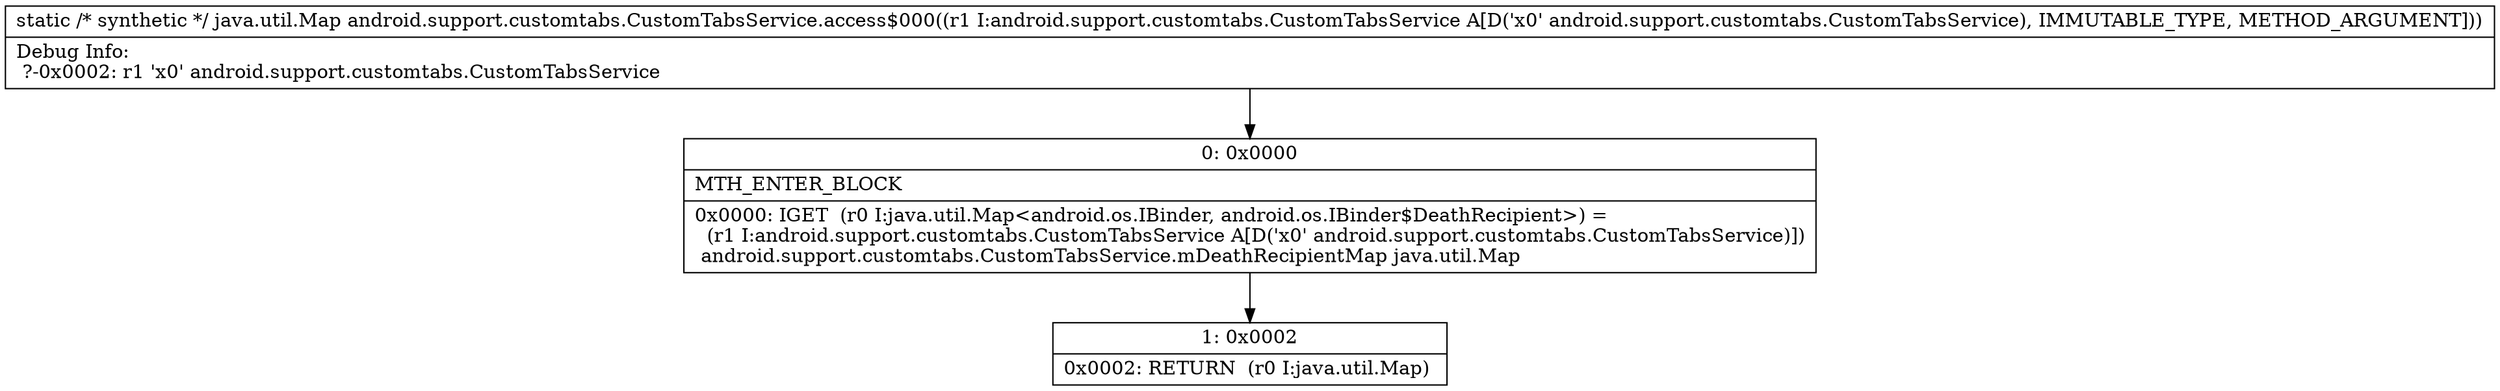 digraph "CFG forandroid.support.customtabs.CustomTabsService.access$000(Landroid\/support\/customtabs\/CustomTabsService;)Ljava\/util\/Map;" {
Node_0 [shape=record,label="{0\:\ 0x0000|MTH_ENTER_BLOCK\l|0x0000: IGET  (r0 I:java.util.Map\<android.os.IBinder, android.os.IBinder$DeathRecipient\>) = \l  (r1 I:android.support.customtabs.CustomTabsService A[D('x0' android.support.customtabs.CustomTabsService)])\l android.support.customtabs.CustomTabsService.mDeathRecipientMap java.util.Map \l}"];
Node_1 [shape=record,label="{1\:\ 0x0002|0x0002: RETURN  (r0 I:java.util.Map) \l}"];
MethodNode[shape=record,label="{static \/* synthetic *\/ java.util.Map android.support.customtabs.CustomTabsService.access$000((r1 I:android.support.customtabs.CustomTabsService A[D('x0' android.support.customtabs.CustomTabsService), IMMUTABLE_TYPE, METHOD_ARGUMENT]))  | Debug Info:\l  ?\-0x0002: r1 'x0' android.support.customtabs.CustomTabsService\l}"];
MethodNode -> Node_0;
Node_0 -> Node_1;
}

